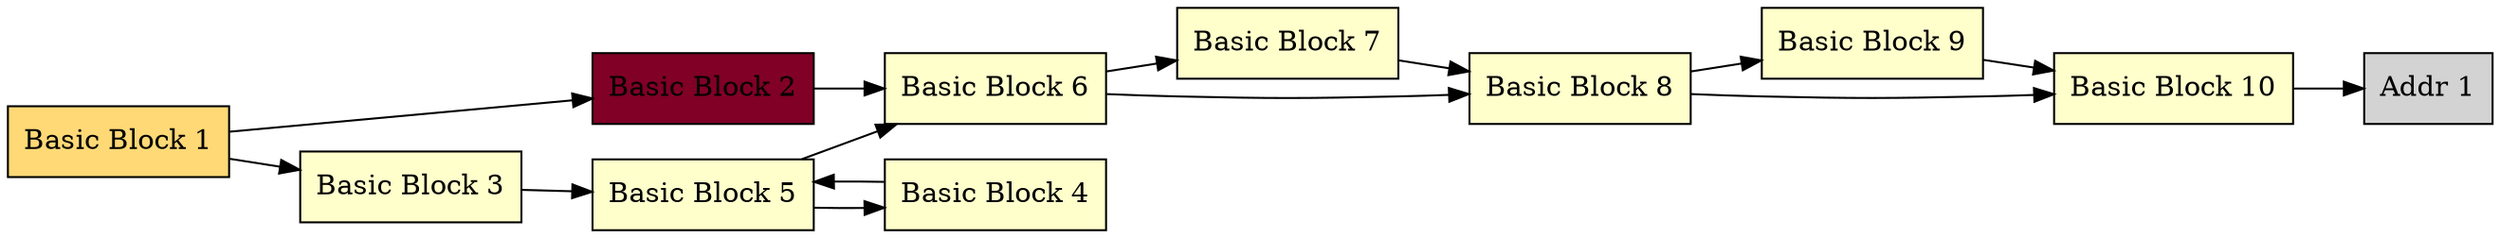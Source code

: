 digraph "ggc_round_alloc_size_1"{
	rankdir=LR;
	node[shape=box,colorscheme=ylorrd9, style=filled];

	"Basic Block 1" [fillcolor=3];
	"Basic Block 2" [fillcolor=9];
	"Basic Block 3" [fillcolor=1];
	"Basic Block 4" [fillcolor=1];
	"Basic Block 5" [fillcolor=1];
	"Basic Block 6" [fillcolor=1];
	"Basic Block 7" [fillcolor=1];
	"Basic Block 8" [fillcolor=1];
	"Basic Block 9" [fillcolor=1];
	"Basic Block 10" [fillcolor=1];
	"Addr 1";

	"Basic Block 1"->"Basic Block 3";
	"Basic Block 1"->"Basic Block 2";
	"Basic Block 2"->"Basic Block 6";
	"Basic Block 3"->"Basic Block 5";
	"Basic Block 4"->"Basic Block 5";
	"Basic Block 5"->"Basic Block 4";
	"Basic Block 5"->"Basic Block 6";
	"Basic Block 6"->"Basic Block 8";
	"Basic Block 6"->"Basic Block 7";
	"Basic Block 7"->"Basic Block 8";
	"Basic Block 8"->"Basic Block 10";
	"Basic Block 8"->"Basic Block 9";
	"Basic Block 9"->"Basic Block 10";
	"Basic Block 10"->"Addr 1";
}
